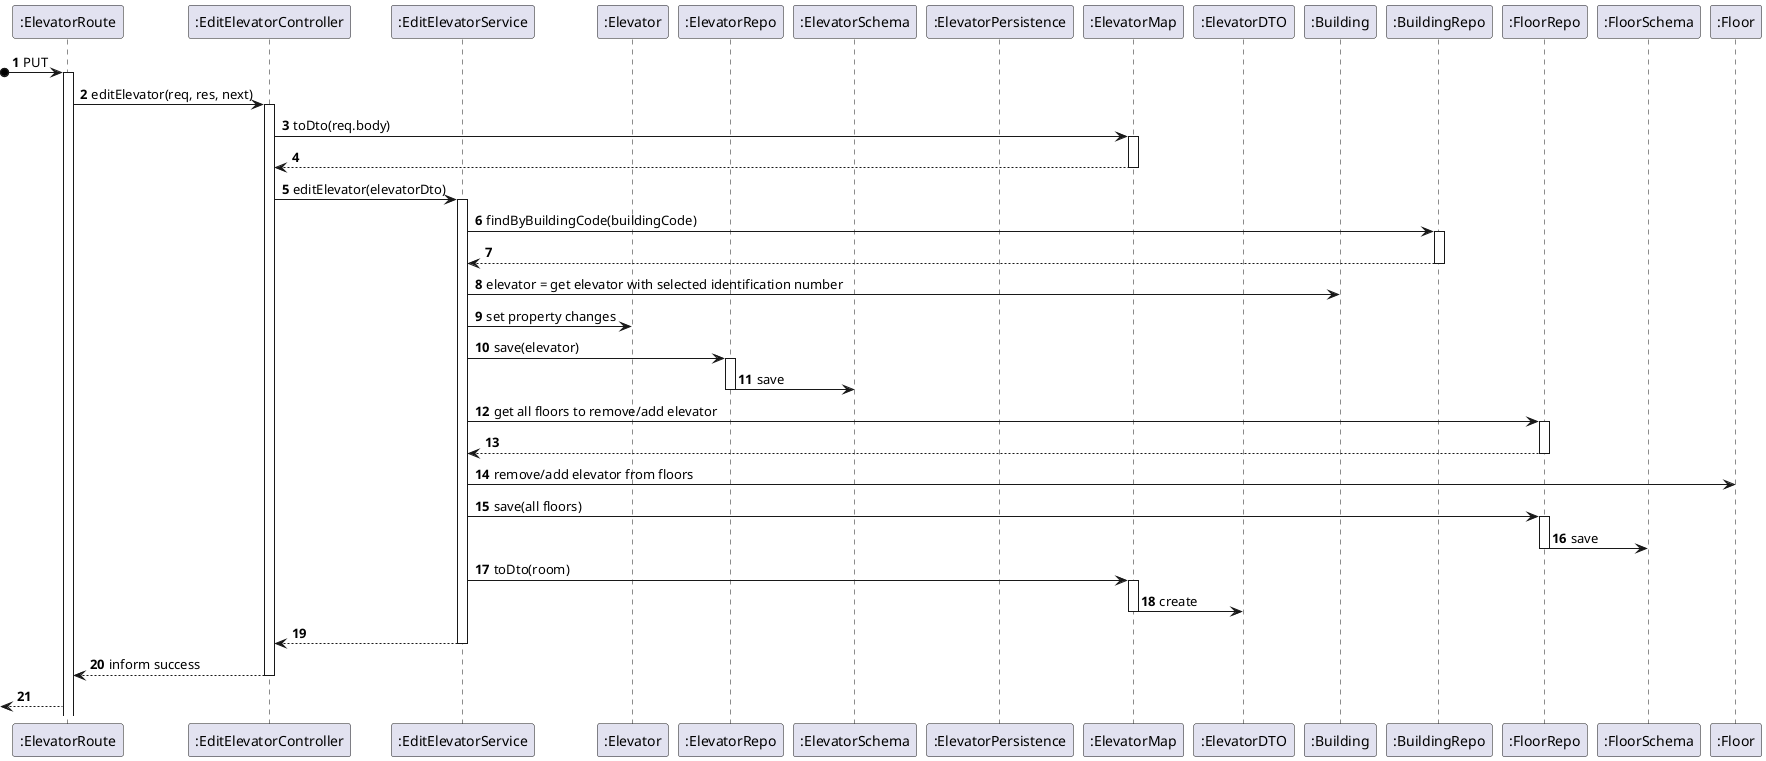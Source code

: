 @startuml

autonumber

participant ":ElevatorRoute" as Route
participant ":EditElevatorController" as Controller
participant ":EditElevatorService" as Service
participant ":Elevator" as Elevator
participant ":ElevatorRepo" as Repo
participant ":ElevatorSchema" as Schema
participant ":ElevatorPersistence" as Persistence
participant ":ElevatorMap" as Map
participant ":ElevatorDTO" as DTO
participant ":Building" as Building
participant ":BuildingRepo" as BuildingRepo
participant ":FloorRepo" as FloorRepo
participant ":FloorSchema" as FloorSchema
participant ":Floor" as Floor


?o->Route: PUT
activate Route

Route -> Controller: editElevator(req, res, next)
activate Controller

Controller -> Map: toDto(req.body)
activate Map

Controller <-- Map
deactivate Map


Controller -> Service: editElevator(elevatorDto)
activate Service

Service -> BuildingRepo: findByBuildingCode(buildingCode)
activate BuildingRepo
Service <-- BuildingRepo
deactivate BuildingRepo

Service -> Building: elevator = get elevator with selected identification number

Service -> Elevator: set property changes

Service -> Repo: save(elevator)
activate Repo

Repo -> Schema: save
deactivate Repo

Service -> FloorRepo: get all floors to remove/add elevator
activate FloorRepo
Service <-- FloorRepo
deactivate FloorRepo

Service -> Floor: remove/add elevator from floors
Service -> FloorRepo: save(all floors)
activate FloorRepo

FloorRepo -> FloorSchema: save
deactivate FloorRepo

Service -> Map:toDto(room)
activate Map

Map -> DTO: create
deactivate Map

Service --> Controller:
deactivate Service

Controller --> Route: inform success
deactivate Controller
<--Route:



@enduml
